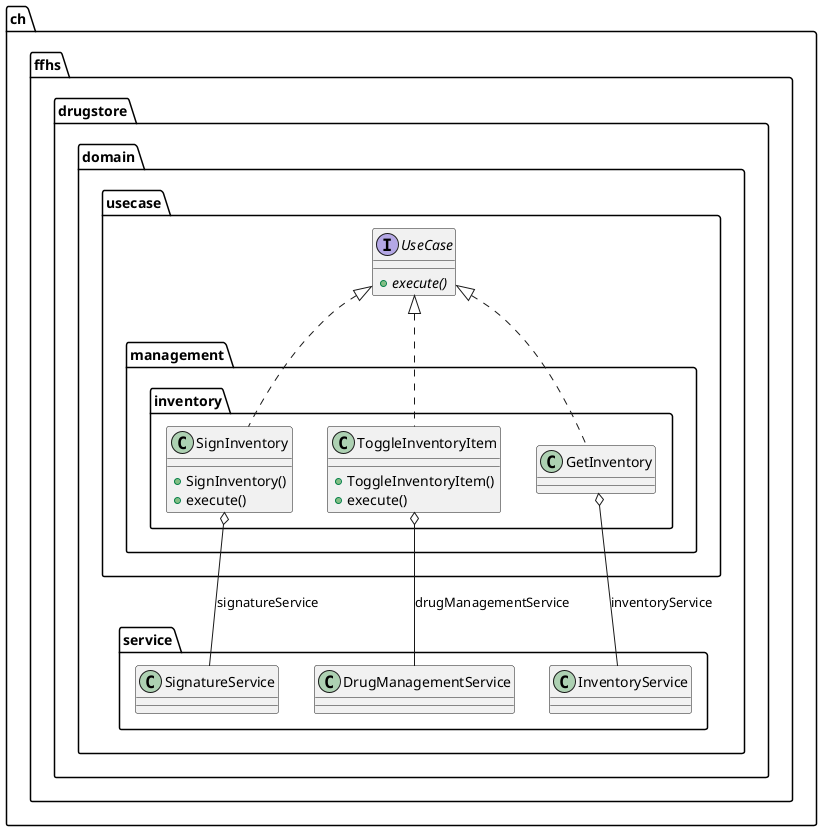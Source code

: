 @startuml

  namespace ch.ffhs.drugstore {
    namespace domain.usecase {
      namespace management.inventory {
        interface ch.ffhs.drugstore.domain.usecase.UseCase {
                  {abstract} + execute()
              }
      }
    }
  }
  

  namespace ch.ffhs.drugstore {
    namespace domain.usecase {
      namespace management.inventory {
        class ch.ffhs.drugstore.domain.usecase.management.inventory.SignInventory {
            + SignInventory()
            + execute()
        }
      }
    }
  }
  

  namespace ch.ffhs.drugstore {
    namespace domain.usecase {
      namespace management.inventory {
        class ch.ffhs.drugstore.domain.usecase.management.inventory.ToggleInventoryItem {
            + ToggleInventoryItem()
            + execute()
        }
      }
    }
  }
  

  ch.ffhs.drugstore.domain.usecase.management.inventory.GetInventory .up.|> ch.ffhs.drugstore.domain.usecase.UseCase
  ch.ffhs.drugstore.domain.usecase.management.inventory.GetInventory o-- ch.ffhs.drugstore.domain.service.InventoryService : inventoryService
  ch.ffhs.drugstore.domain.usecase.management.inventory.SignInventory .up.|> ch.ffhs.drugstore.domain.usecase.UseCase
  ch.ffhs.drugstore.domain.usecase.management.inventory.SignInventory o-- ch.ffhs.drugstore.domain.service.SignatureService : signatureService
  ch.ffhs.drugstore.domain.usecase.management.inventory.ToggleInventoryItem .up.|> ch.ffhs.drugstore.domain.usecase.UseCase
  ch.ffhs.drugstore.domain.usecase.management.inventory.ToggleInventoryItem o-- ch.ffhs.drugstore.domain.service.DrugManagementService : drugManagementService


@enduml
